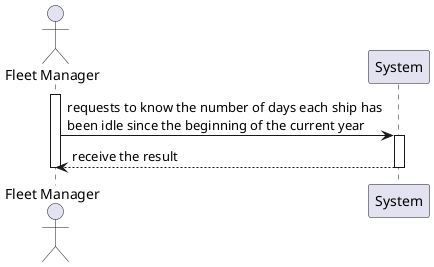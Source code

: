 @startuml
'https://plantuml.com/sequence-diagram

actor "Fleet Manager" as FM
participant "System" as SY

activate FM
FM -> SY : requests to know the number of days each ship has\nbeen idle since the beginning of the current year
activate SY
SY --> FM : receive the result
deactivate SY
deactivate FM
@enduml